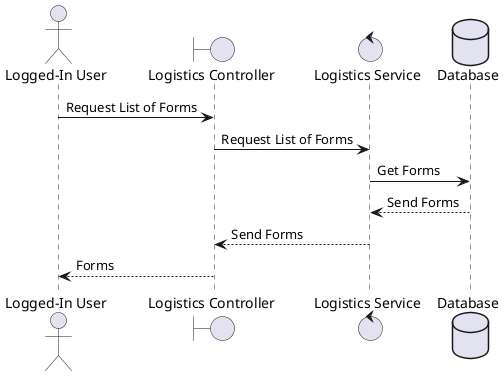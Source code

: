 @startuml

actor "Logged-In User" as User
boundary "Logistics Controller" as Controller
control "Logistics Service" as Service
database Database as DB

User-> Controller: Request List of Forms
Controller-> Service: Request List of Forms
Service -> DB: Get Forms
DB --> Service: Send Forms
Service --> Controller: Send Forms
Controller --> User: Forms

@enduml
